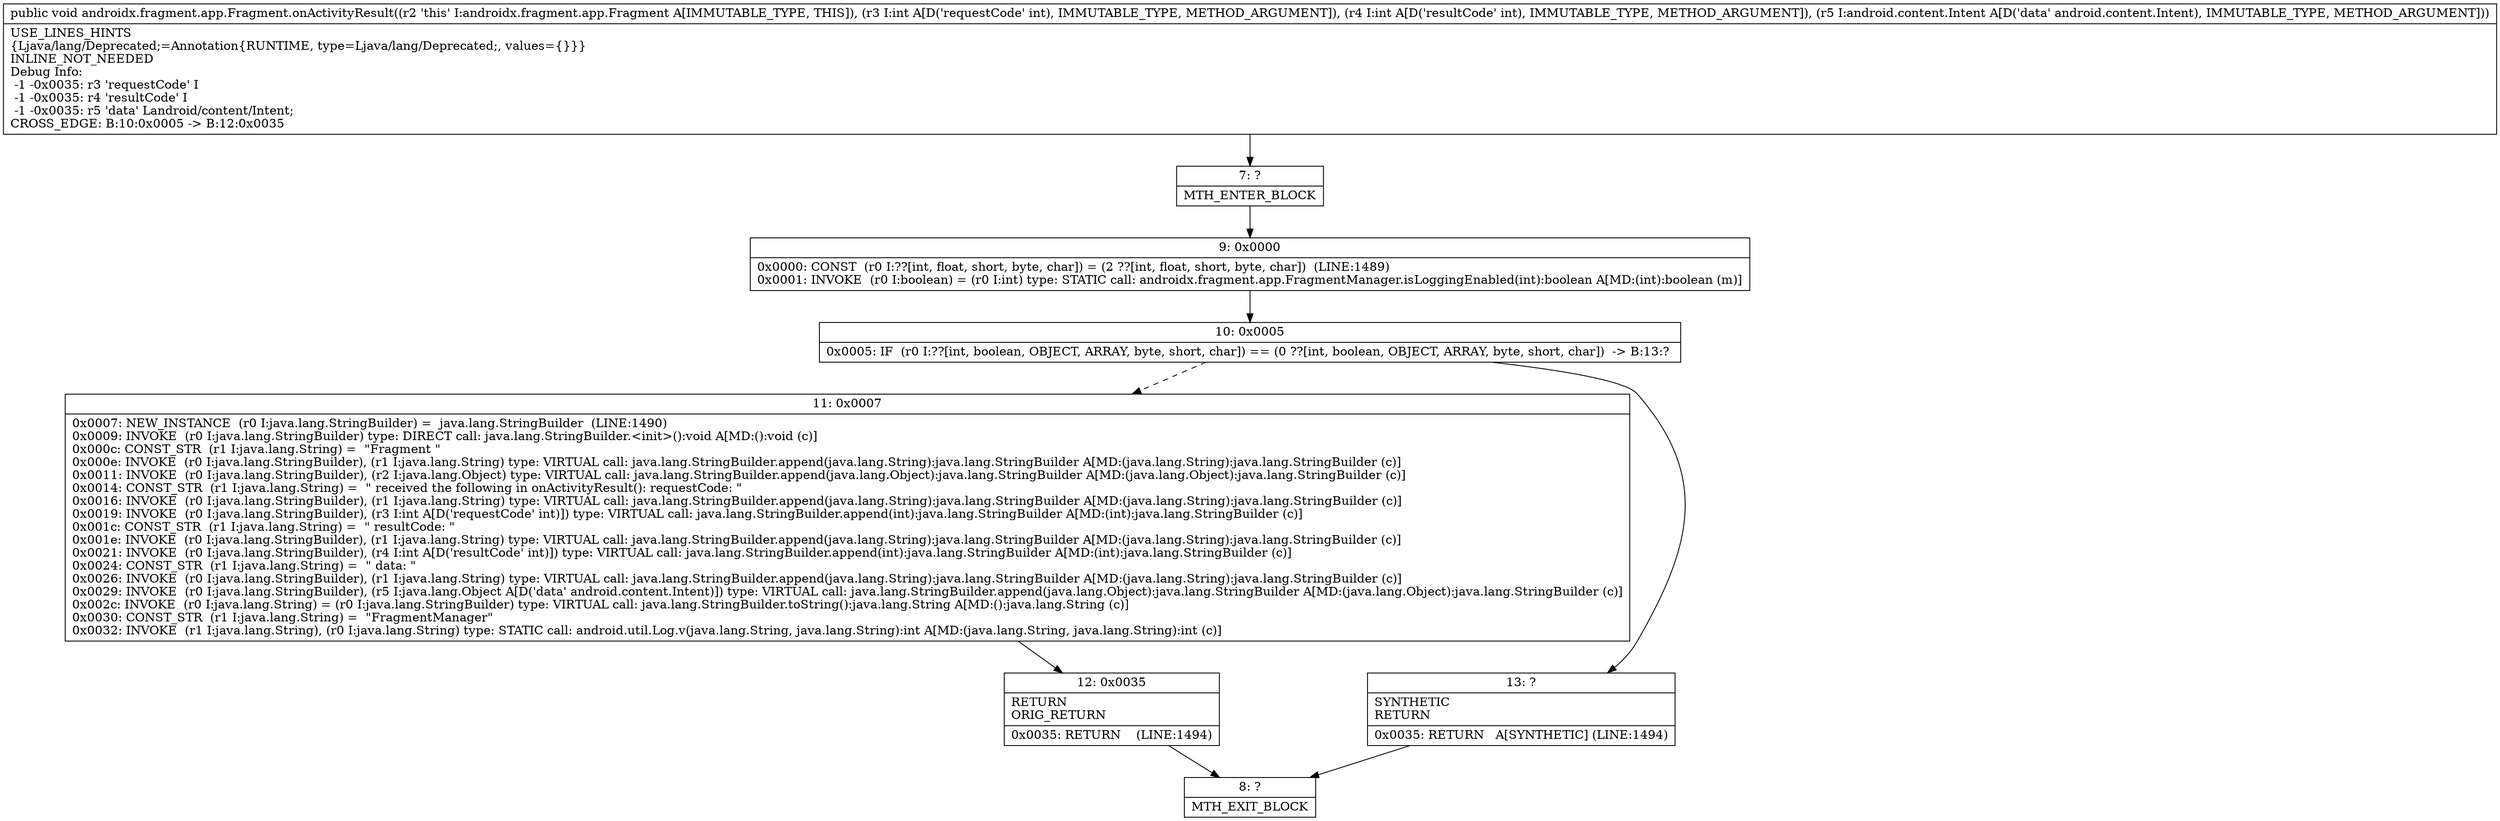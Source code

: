 digraph "CFG forandroidx.fragment.app.Fragment.onActivityResult(IILandroid\/content\/Intent;)V" {
Node_7 [shape=record,label="{7\:\ ?|MTH_ENTER_BLOCK\l}"];
Node_9 [shape=record,label="{9\:\ 0x0000|0x0000: CONST  (r0 I:??[int, float, short, byte, char]) = (2 ??[int, float, short, byte, char])  (LINE:1489)\l0x0001: INVOKE  (r0 I:boolean) = (r0 I:int) type: STATIC call: androidx.fragment.app.FragmentManager.isLoggingEnabled(int):boolean A[MD:(int):boolean (m)]\l}"];
Node_10 [shape=record,label="{10\:\ 0x0005|0x0005: IF  (r0 I:??[int, boolean, OBJECT, ARRAY, byte, short, char]) == (0 ??[int, boolean, OBJECT, ARRAY, byte, short, char])  \-\> B:13:? \l}"];
Node_11 [shape=record,label="{11\:\ 0x0007|0x0007: NEW_INSTANCE  (r0 I:java.lang.StringBuilder) =  java.lang.StringBuilder  (LINE:1490)\l0x0009: INVOKE  (r0 I:java.lang.StringBuilder) type: DIRECT call: java.lang.StringBuilder.\<init\>():void A[MD:():void (c)]\l0x000c: CONST_STR  (r1 I:java.lang.String) =  \"Fragment \" \l0x000e: INVOKE  (r0 I:java.lang.StringBuilder), (r1 I:java.lang.String) type: VIRTUAL call: java.lang.StringBuilder.append(java.lang.String):java.lang.StringBuilder A[MD:(java.lang.String):java.lang.StringBuilder (c)]\l0x0011: INVOKE  (r0 I:java.lang.StringBuilder), (r2 I:java.lang.Object) type: VIRTUAL call: java.lang.StringBuilder.append(java.lang.Object):java.lang.StringBuilder A[MD:(java.lang.Object):java.lang.StringBuilder (c)]\l0x0014: CONST_STR  (r1 I:java.lang.String) =  \" received the following in onActivityResult(): requestCode: \" \l0x0016: INVOKE  (r0 I:java.lang.StringBuilder), (r1 I:java.lang.String) type: VIRTUAL call: java.lang.StringBuilder.append(java.lang.String):java.lang.StringBuilder A[MD:(java.lang.String):java.lang.StringBuilder (c)]\l0x0019: INVOKE  (r0 I:java.lang.StringBuilder), (r3 I:int A[D('requestCode' int)]) type: VIRTUAL call: java.lang.StringBuilder.append(int):java.lang.StringBuilder A[MD:(int):java.lang.StringBuilder (c)]\l0x001c: CONST_STR  (r1 I:java.lang.String) =  \" resultCode: \" \l0x001e: INVOKE  (r0 I:java.lang.StringBuilder), (r1 I:java.lang.String) type: VIRTUAL call: java.lang.StringBuilder.append(java.lang.String):java.lang.StringBuilder A[MD:(java.lang.String):java.lang.StringBuilder (c)]\l0x0021: INVOKE  (r0 I:java.lang.StringBuilder), (r4 I:int A[D('resultCode' int)]) type: VIRTUAL call: java.lang.StringBuilder.append(int):java.lang.StringBuilder A[MD:(int):java.lang.StringBuilder (c)]\l0x0024: CONST_STR  (r1 I:java.lang.String) =  \" data: \" \l0x0026: INVOKE  (r0 I:java.lang.StringBuilder), (r1 I:java.lang.String) type: VIRTUAL call: java.lang.StringBuilder.append(java.lang.String):java.lang.StringBuilder A[MD:(java.lang.String):java.lang.StringBuilder (c)]\l0x0029: INVOKE  (r0 I:java.lang.StringBuilder), (r5 I:java.lang.Object A[D('data' android.content.Intent)]) type: VIRTUAL call: java.lang.StringBuilder.append(java.lang.Object):java.lang.StringBuilder A[MD:(java.lang.Object):java.lang.StringBuilder (c)]\l0x002c: INVOKE  (r0 I:java.lang.String) = (r0 I:java.lang.StringBuilder) type: VIRTUAL call: java.lang.StringBuilder.toString():java.lang.String A[MD:():java.lang.String (c)]\l0x0030: CONST_STR  (r1 I:java.lang.String) =  \"FragmentManager\" \l0x0032: INVOKE  (r1 I:java.lang.String), (r0 I:java.lang.String) type: STATIC call: android.util.Log.v(java.lang.String, java.lang.String):int A[MD:(java.lang.String, java.lang.String):int (c)]\l}"];
Node_12 [shape=record,label="{12\:\ 0x0035|RETURN\lORIG_RETURN\l|0x0035: RETURN    (LINE:1494)\l}"];
Node_8 [shape=record,label="{8\:\ ?|MTH_EXIT_BLOCK\l}"];
Node_13 [shape=record,label="{13\:\ ?|SYNTHETIC\lRETURN\l|0x0035: RETURN   A[SYNTHETIC] (LINE:1494)\l}"];
MethodNode[shape=record,label="{public void androidx.fragment.app.Fragment.onActivityResult((r2 'this' I:androidx.fragment.app.Fragment A[IMMUTABLE_TYPE, THIS]), (r3 I:int A[D('requestCode' int), IMMUTABLE_TYPE, METHOD_ARGUMENT]), (r4 I:int A[D('resultCode' int), IMMUTABLE_TYPE, METHOD_ARGUMENT]), (r5 I:android.content.Intent A[D('data' android.content.Intent), IMMUTABLE_TYPE, METHOD_ARGUMENT]))  | USE_LINES_HINTS\l\{Ljava\/lang\/Deprecated;=Annotation\{RUNTIME, type=Ljava\/lang\/Deprecated;, values=\{\}\}\}\lINLINE_NOT_NEEDED\lDebug Info:\l  \-1 \-0x0035: r3 'requestCode' I\l  \-1 \-0x0035: r4 'resultCode' I\l  \-1 \-0x0035: r5 'data' Landroid\/content\/Intent;\lCROSS_EDGE: B:10:0x0005 \-\> B:12:0x0035\l}"];
MethodNode -> Node_7;Node_7 -> Node_9;
Node_9 -> Node_10;
Node_10 -> Node_11[style=dashed];
Node_10 -> Node_13;
Node_11 -> Node_12;
Node_12 -> Node_8;
Node_13 -> Node_8;
}

